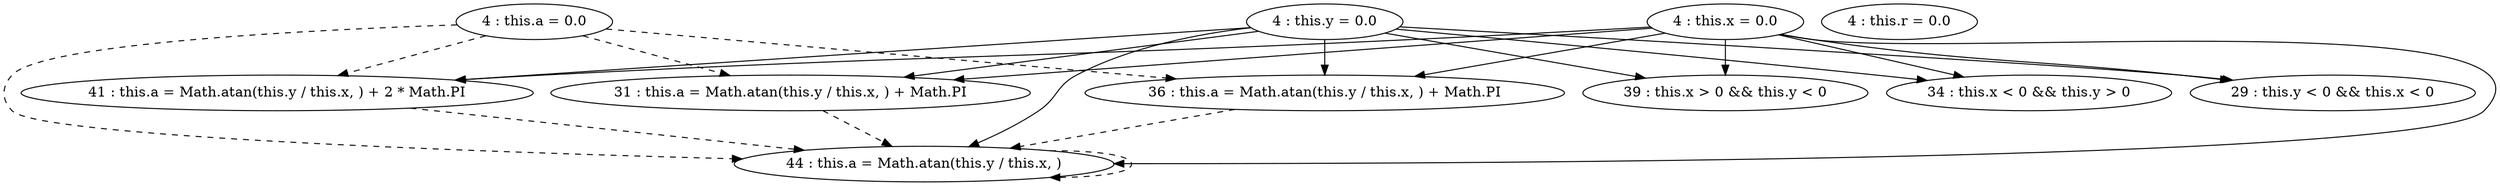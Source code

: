 digraph G {
"4 : this.x = 0.0"
"4 : this.x = 0.0" -> "29 : this.y < 0 && this.x < 0"
"4 : this.x = 0.0" -> "44 : this.a = Math.atan(this.y / this.x, )"
"4 : this.x = 0.0" -> "39 : this.x > 0 && this.y < 0"
"4 : this.x = 0.0" -> "34 : this.x < 0 && this.y > 0"
"4 : this.x = 0.0" -> "31 : this.a = Math.atan(this.y / this.x, ) + Math.PI"
"4 : this.x = 0.0" -> "36 : this.a = Math.atan(this.y / this.x, ) + Math.PI"
"4 : this.x = 0.0" -> "41 : this.a = Math.atan(this.y / this.x, ) + 2 * Math.PI"
"4 : this.y = 0.0"
"4 : this.y = 0.0" -> "29 : this.y < 0 && this.x < 0"
"4 : this.y = 0.0" -> "44 : this.a = Math.atan(this.y / this.x, )"
"4 : this.y = 0.0" -> "39 : this.x > 0 && this.y < 0"
"4 : this.y = 0.0" -> "34 : this.x < 0 && this.y > 0"
"4 : this.y = 0.0" -> "31 : this.a = Math.atan(this.y / this.x, ) + Math.PI"
"4 : this.y = 0.0" -> "36 : this.a = Math.atan(this.y / this.x, ) + Math.PI"
"4 : this.y = 0.0" -> "41 : this.a = Math.atan(this.y / this.x, ) + 2 * Math.PI"
"4 : this.r = 0.0"
"4 : this.a = 0.0"
"4 : this.a = 0.0" -> "44 : this.a = Math.atan(this.y / this.x, )" [style=dashed]
"4 : this.a = 0.0" -> "31 : this.a = Math.atan(this.y / this.x, ) + Math.PI" [style=dashed]
"4 : this.a = 0.0" -> "36 : this.a = Math.atan(this.y / this.x, ) + Math.PI" [style=dashed]
"4 : this.a = 0.0" -> "41 : this.a = Math.atan(this.y / this.x, ) + 2 * Math.PI" [style=dashed]
"29 : this.y < 0 && this.x < 0"
"31 : this.a = Math.atan(this.y / this.x, ) + Math.PI"
"31 : this.a = Math.atan(this.y / this.x, ) + Math.PI" -> "44 : this.a = Math.atan(this.y / this.x, )" [style=dashed]
"34 : this.x < 0 && this.y > 0"
"36 : this.a = Math.atan(this.y / this.x, ) + Math.PI"
"36 : this.a = Math.atan(this.y / this.x, ) + Math.PI" -> "44 : this.a = Math.atan(this.y / this.x, )" [style=dashed]
"39 : this.x > 0 && this.y < 0"
"41 : this.a = Math.atan(this.y / this.x, ) + 2 * Math.PI"
"41 : this.a = Math.atan(this.y / this.x, ) + 2 * Math.PI" -> "44 : this.a = Math.atan(this.y / this.x, )" [style=dashed]
"44 : this.a = Math.atan(this.y / this.x, )"
"44 : this.a = Math.atan(this.y / this.x, )" -> "44 : this.a = Math.atan(this.y / this.x, )" [style=dashed]
}